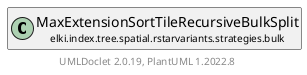 @startuml
    remove .*\.(Instance|Par|Parameterizer|Factory)$
    set namespaceSeparator none
    hide empty fields
    hide empty methods

    class "<size:14>MaxExtensionSortTileRecursiveBulkSplit.Par\n<size:10>elki.index.tree.spatial.rstarvariants.strategies.bulk" as elki.index.tree.spatial.rstarvariants.strategies.bulk.MaxExtensionSortTileRecursiveBulkSplit.Par [[MaxExtensionSortTileRecursiveBulkSplit.Par.html]] {
        +make(): MaxExtensionSortTileRecursiveBulkSplit
    }

    interface "<size:14>Parameterizer\n<size:10>elki.utilities.optionhandling" as elki.utilities.optionhandling.Parameterizer [[../../../../../../utilities/optionhandling/Parameterizer.html]] {
        {abstract} +make(): Object
    }
    class "<size:14>MaxExtensionSortTileRecursiveBulkSplit\n<size:10>elki.index.tree.spatial.rstarvariants.strategies.bulk" as elki.index.tree.spatial.rstarvariants.strategies.bulk.MaxExtensionSortTileRecursiveBulkSplit [[MaxExtensionSortTileRecursiveBulkSplit.html]]

    elki.utilities.optionhandling.Parameterizer <|.. elki.index.tree.spatial.rstarvariants.strategies.bulk.MaxExtensionSortTileRecursiveBulkSplit.Par
    elki.index.tree.spatial.rstarvariants.strategies.bulk.MaxExtensionSortTileRecursiveBulkSplit +-- elki.index.tree.spatial.rstarvariants.strategies.bulk.MaxExtensionSortTileRecursiveBulkSplit.Par

    center footer UMLDoclet 2.0.19, PlantUML 1.2022.8
@enduml
